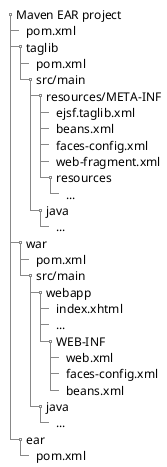 @startsalt

' Enterprise JSF project.
'
' Copyright 2021-2023 e-Contract.be BV. All rights reserved.
' e-Contract.be BV proprietary/confidential. Use is subject to license terms.

{
    {T
        + Maven EAR project
            ++ pom.xml
            ++ taglib
                +++ pom.xml
                +++ src/main
                    ++++ resources/META-INF
                        +++++ ejsf.taglib.xml
                        +++++ beans.xml
                        +++++ faces-config.xml
                        +++++ web-fragment.xml
                        +++++ resources
                            ++++++ ...
                    ++++ java
                        +++++ ...
            ++ war
                +++ pom.xml
                +++ src/main
                    ++++ webapp
                        +++++ index.xhtml
                        +++++ ...
                        +++++ WEB-INF
                            ++++++ web.xml
                            ++++++ faces-config.xml
                            ++++++ beans.xml
                    ++++ java
                        +++++ ...
            ++ ear
                +++ pom.xml
    }
}

@endsalt
